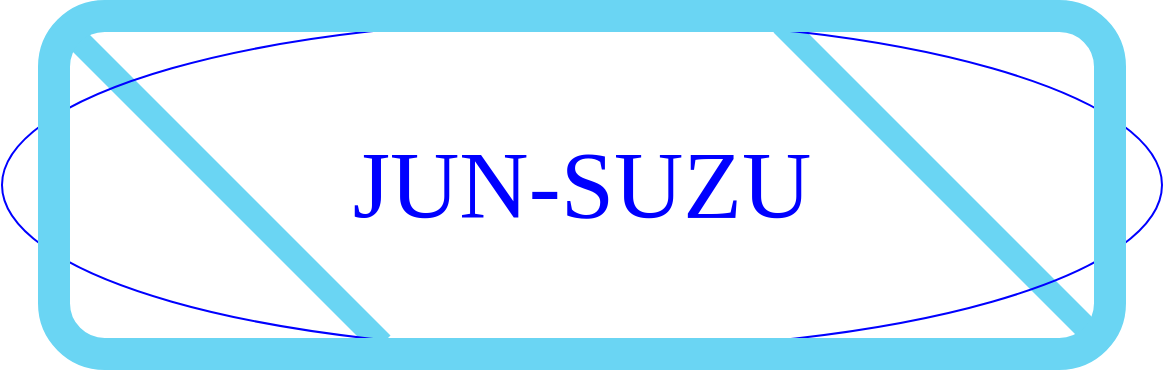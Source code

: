 <mxfile>
    <diagram id="a7xU_yZG7bfsYUF8sXvs" name="ページ1">
        <mxGraphModel dx="761" dy="607" grid="1" gridSize="10" guides="1" tooltips="1" connect="1" arrows="1" fold="1" page="1" pageScale="1" pageWidth="800" pageHeight="300" math="0" shadow="0">
            <root>
                <mxCell id="0"/>
                <mxCell id="1" parent="0"/>
                <mxCell id="2" value="&lt;font color=&quot;#0000ff&quot; face=&quot;Garamond&quot; style=&quot;font-size: 48px;&quot;&gt;JUN-SUZU&lt;/font&gt;" style="text;html=1;strokeColor=none;fillColor=none;align=center;verticalAlign=middle;whiteSpace=wrap;rounded=0;" vertex="1" parent="1">
                    <mxGeometry x="220" y="90" width="360" height="120" as="geometry"/>
                </mxCell>
                <mxCell id="4" value="" style="endArrow=none;html=1;fontFamily=Garamond;fontSize=48;fontColor=#0000FF;fillColor=#1ba1e2;strokeColor=#6ad5f3;strokeWidth=12;" edge="1" parent="1">
                    <mxGeometry width="50" height="50" relative="1" as="geometry">
                        <mxPoint x="500" y="70" as="sourcePoint"/>
                        <mxPoint x="660" y="230" as="targetPoint"/>
                    </mxGeometry>
                </mxCell>
                <mxCell id="5" value="" style="endArrow=none;html=1;fontFamily=Garamond;fontSize=48;fontColor=#0000FF;fillColor=#1ba1e2;strokeColor=#6ad5f3;strokeWidth=12;" edge="1" parent="1">
                    <mxGeometry width="50" height="50" relative="1" as="geometry">
                        <mxPoint x="140" y="70" as="sourcePoint"/>
                        <mxPoint x="300" y="230" as="targetPoint"/>
                    </mxGeometry>
                </mxCell>
                <mxCell id="7" value="" style="ellipse;whiteSpace=wrap;html=1;strokeColor=#0000FF;strokeWidth=1;fontFamily=Garamond;fontSize=48;fontColor=#0000FF;fillColor=none;perimeterSpacing=0;" vertex="1" parent="1">
                    <mxGeometry x="110" y="68" width="580" height="165" as="geometry"/>
                </mxCell>
                <mxCell id="6" value="" style="rounded=1;whiteSpace=wrap;html=1;fontFamily=Garamond;fontSize=48;fontColor=#0000FF;fillColor=none;strokeColor=#6AD5F3;strokeWidth=16;" vertex="1" parent="1">
                    <mxGeometry x="136" y="66" width="528" height="169" as="geometry"/>
                </mxCell>
            </root>
        </mxGraphModel>
    </diagram>
</mxfile>
